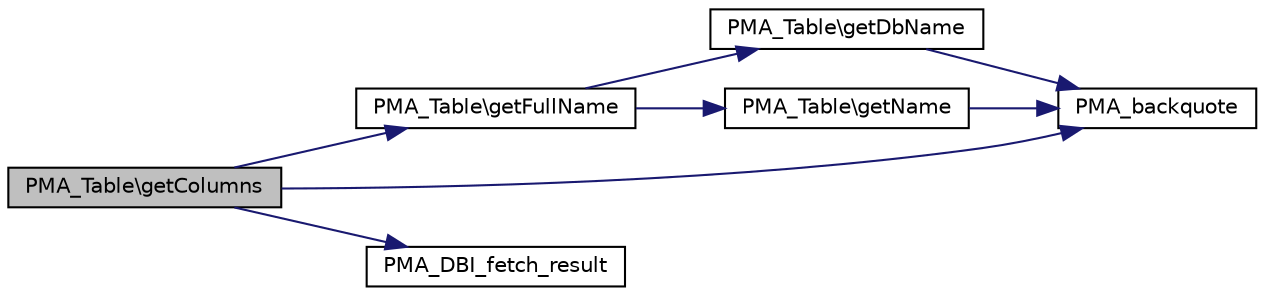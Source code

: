 digraph G
{
  edge [fontname="Helvetica",fontsize="10",labelfontname="Helvetica",labelfontsize="10"];
  node [fontname="Helvetica",fontsize="10",shape=record];
  rankdir="LR";
  Node1 [label="PMA_Table\\getColumns",height=0.2,width=0.4,color="black", fillcolor="grey75", style="filled" fontcolor="black"];
  Node1 -> Node2 [color="midnightblue",fontsize="10",style="solid",fontname="Helvetica"];
  Node2 [label="PMA_Table\\getFullName",height=0.2,width=0.4,color="black", fillcolor="white", style="filled",URL="$classPMA__Table.html#a08202ea00af5937ebf135cf39f52c01e",tooltip="returns full name for table, including database name"];
  Node2 -> Node3 [color="midnightblue",fontsize="10",style="solid",fontname="Helvetica"];
  Node3 [label="PMA_Table\\getDbName",height=0.2,width=0.4,color="black", fillcolor="white", style="filled",URL="$classPMA__Table.html#a452ec7147f684b2c33764afe215ba087",tooltip="returns database name for this table"];
  Node3 -> Node4 [color="midnightblue",fontsize="10",style="solid",fontname="Helvetica"];
  Node4 [label="PMA_backquote",height=0.2,width=0.4,color="black", fillcolor="white", style="filled",URL="$common_8lib_8php.html#a81c4628f679a153bb4475c5ee2ae49ec",tooltip="Adds backquotes on both sides of a database, table or field name."];
  Node2 -> Node5 [color="midnightblue",fontsize="10",style="solid",fontname="Helvetica"];
  Node5 [label="PMA_Table\\getName",height=0.2,width=0.4,color="black", fillcolor="white", style="filled",URL="$classPMA__Table.html#aae1b4a41d3a7ea629bfea629c1dec6dd",tooltip="returns table name"];
  Node5 -> Node4 [color="midnightblue",fontsize="10",style="solid",fontname="Helvetica"];
  Node1 -> Node6 [color="midnightblue",fontsize="10",style="solid",fontname="Helvetica"];
  Node6 [label="PMA_DBI_fetch_result",height=0.2,width=0.4,color="black", fillcolor="white", style="filled",URL="$database__interface_8lib_8php.html#a761f919096699667412d2ffd391eaa5b",tooltip="returns all rows in the resultset in one array"];
  Node1 -> Node4 [color="midnightblue",fontsize="10",style="solid",fontname="Helvetica"];
}
